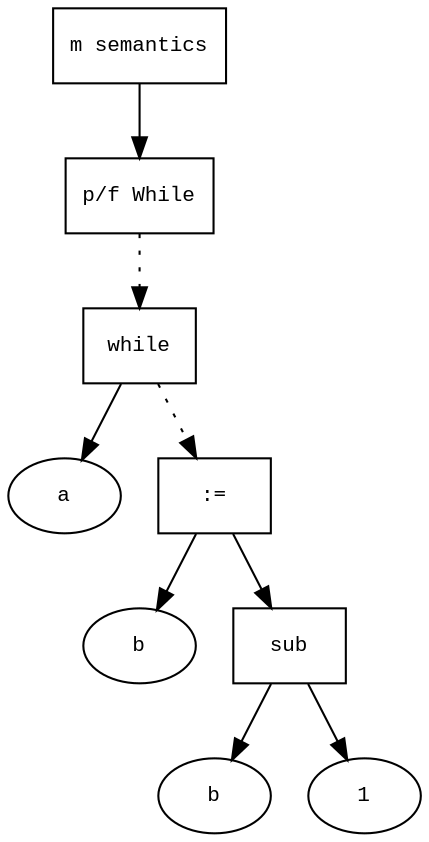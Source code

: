 digraph AST {
  graph [fontname="Times New Roman",fontsize=10];
  node  [fontname="Courier New",fontsize=10];
  edge  [fontname="Times New Roman",fontsize=10];

  node0 [label="m semantics",shape=box];
  node1 [label="p/f While",shape=box];
  node8 [label="while",shape=box];
  node2 [label="a",shape=ellipse];
  node8->node2;
  node7 [label=":=",shape=box];
  node3 [label="b",shape=ellipse];
  node7->node3;
  node6 [label="sub",shape=box];
  node4 [label="b",shape=ellipse];
  node6->node4;
  node5 [label="1",shape=ellipse];
  node6->node5;
  node7->node6;
  node8 -> node7 [style=dotted];
  node1 -> node8 [style=dotted];
  node0 -> node1;
}
